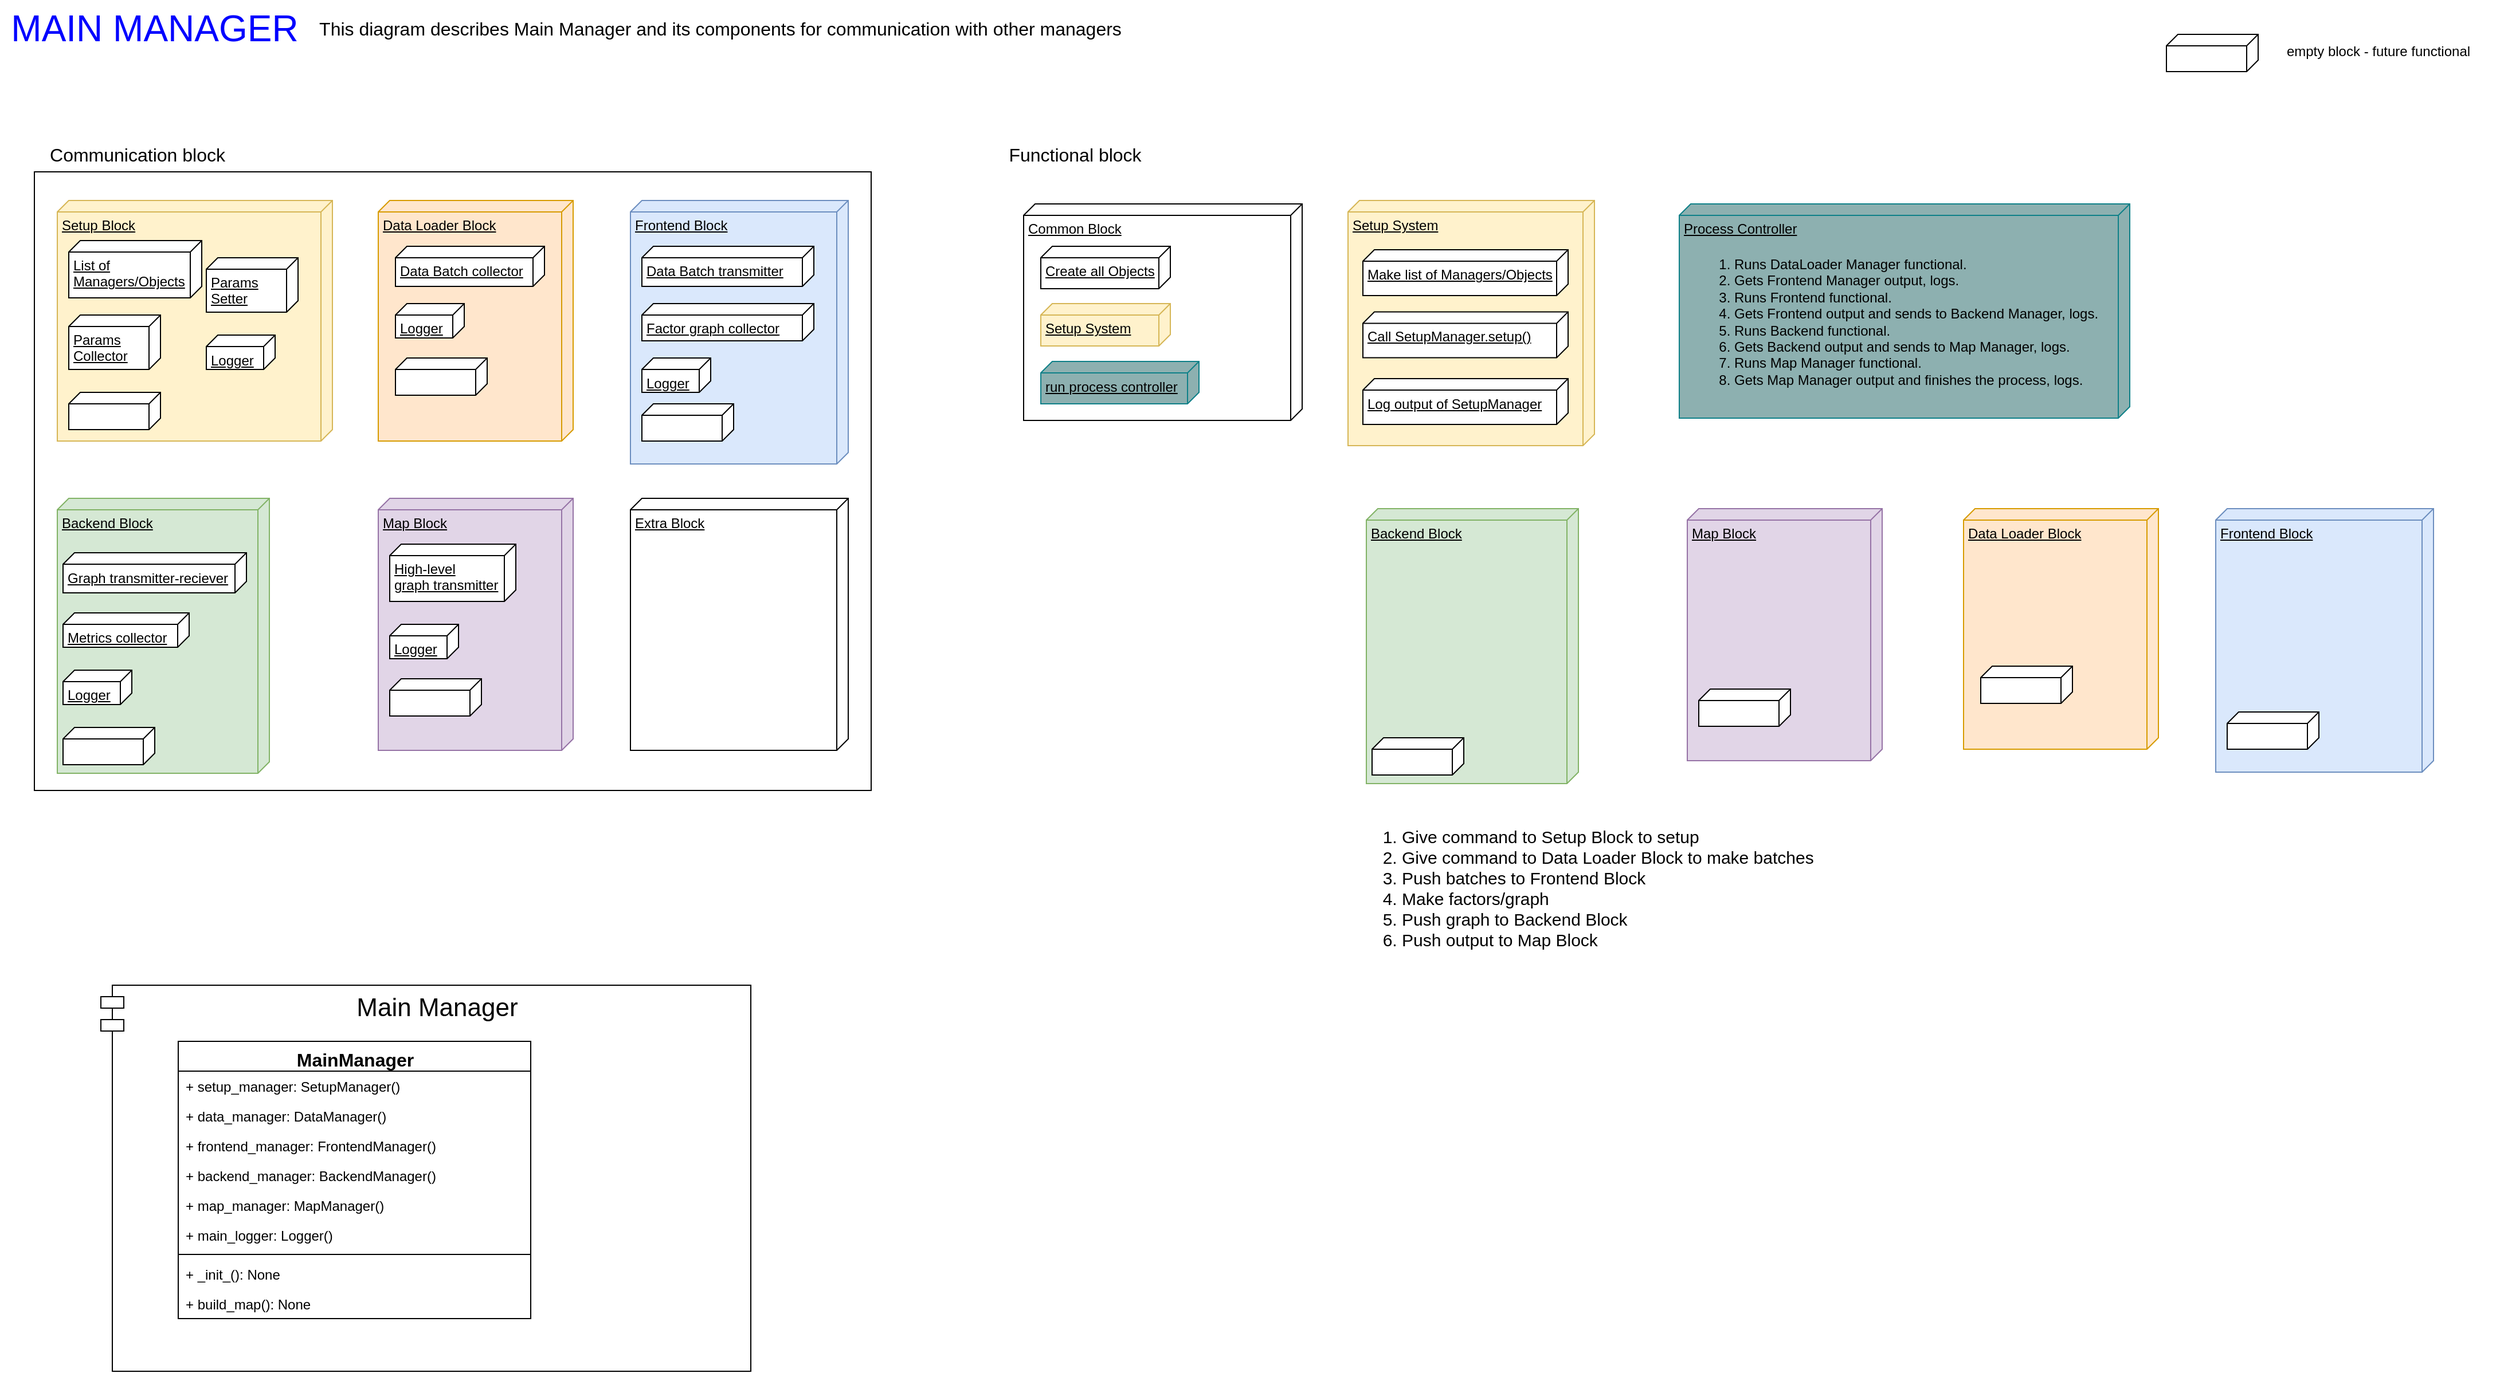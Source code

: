 <mxfile version="21.1.2" type="device">
  <diagram name="Page-1" id="5f0bae14-7c28-e335-631c-24af17079c00">
    <mxGraphModel dx="2458" dy="786" grid="0" gridSize="10" guides="1" tooltips="1" connect="1" arrows="1" fold="1" page="1" pageScale="1" pageWidth="1100" pageHeight="850" background="#ffffff" math="0" shadow="0">
      <root>
        <mxCell id="0" />
        <mxCell id="1" parent="0" />
        <mxCell id="ymg_eTwm7fZ-J4i8RU69-2" value="" style="rounded=0;whiteSpace=wrap;html=1;" parent="1" vertex="1">
          <mxGeometry x="-1070" y="150" width="730" height="540" as="geometry" />
        </mxCell>
        <mxCell id="bYLHimvO4HQw0voRVMWc-2" value="Setup Block" style="verticalAlign=top;align=left;spacingTop=8;spacingLeft=2;spacingRight=12;shape=cube;size=10;direction=south;fontStyle=4;html=1;whiteSpace=wrap;fillColor=#fff2cc;strokeColor=#d6b656;" parent="1" vertex="1">
          <mxGeometry x="-1050" y="175" width="240" height="210" as="geometry" />
        </mxCell>
        <mxCell id="bYLHimvO4HQw0voRVMWc-3" value="Data Loader Block" style="verticalAlign=top;align=left;spacingTop=8;spacingLeft=2;spacingRight=12;shape=cube;size=10;direction=south;fontStyle=4;html=1;whiteSpace=wrap;fillColor=#ffe6cc;strokeColor=#d79b00;" parent="1" vertex="1">
          <mxGeometry x="-770" y="175" width="170" height="210" as="geometry" />
        </mxCell>
        <mxCell id="bYLHimvO4HQw0voRVMWc-4" value="Backend Block" style="verticalAlign=top;align=left;spacingTop=8;spacingLeft=2;spacingRight=12;shape=cube;size=10;direction=south;fontStyle=4;html=1;whiteSpace=wrap;fillColor=#d5e8d4;strokeColor=#82b366;" parent="1" vertex="1">
          <mxGeometry x="-1050" y="435" width="185" height="240" as="geometry" />
        </mxCell>
        <mxCell id="bYLHimvO4HQw0voRVMWc-5" value="Map Block" style="verticalAlign=top;align=left;spacingTop=8;spacingLeft=2;spacingRight=12;shape=cube;size=10;direction=south;fontStyle=4;html=1;whiteSpace=wrap;fillColor=#e1d5e7;strokeColor=#9673a6;" parent="1" vertex="1">
          <mxGeometry x="-770" y="435" width="170" height="220" as="geometry" />
        </mxCell>
        <mxCell id="bYLHimvO4HQw0voRVMWc-6" value="Frontend Block" style="verticalAlign=top;align=left;spacingTop=8;spacingLeft=2;spacingRight=12;shape=cube;size=10;direction=south;fontStyle=4;html=1;whiteSpace=wrap;fillColor=#dae8fc;strokeColor=#6c8ebf;" parent="1" vertex="1">
          <mxGeometry x="-550" y="175" width="190" height="230" as="geometry" />
        </mxCell>
        <mxCell id="bYLHimvO4HQw0voRVMWc-7" value="Extra Block" style="verticalAlign=top;align=left;spacingTop=8;spacingLeft=2;spacingRight=12;shape=cube;size=10;direction=south;fontStyle=4;html=1;whiteSpace=wrap;" parent="1" vertex="1">
          <mxGeometry x="-550" y="435" width="190" height="220" as="geometry" />
        </mxCell>
        <mxCell id="bYLHimvO4HQw0voRVMWc-9" value="List of Managers/Objects" style="verticalAlign=top;align=left;spacingTop=8;spacingLeft=2;spacingRight=12;shape=cube;size=10;direction=south;fontStyle=4;html=1;whiteSpace=wrap;" parent="1" vertex="1">
          <mxGeometry x="-1040" y="210" width="116" height="50" as="geometry" />
        </mxCell>
        <mxCell id="bYLHimvO4HQw0voRVMWc-10" value="Params Collector" style="verticalAlign=top;align=left;spacingTop=8;spacingLeft=2;spacingRight=12;shape=cube;size=10;direction=south;fontStyle=4;html=1;whiteSpace=wrap;" parent="1" vertex="1">
          <mxGeometry x="-1040" y="275" width="80" height="47.5" as="geometry" />
        </mxCell>
        <mxCell id="bYLHimvO4HQw0voRVMWc-11" value="Params&lt;br&gt;Setter" style="verticalAlign=top;align=left;spacingTop=8;spacingLeft=2;spacingRight=12;shape=cube;size=10;direction=south;fontStyle=4;html=1;whiteSpace=wrap;" parent="1" vertex="1">
          <mxGeometry x="-920" y="225" width="80" height="47.5" as="geometry" />
        </mxCell>
        <mxCell id="bYLHimvO4HQw0voRVMWc-12" value="Logger" style="verticalAlign=top;align=left;spacingTop=8;spacingLeft=2;spacingRight=12;shape=cube;size=10;direction=south;fontStyle=4;html=1;whiteSpace=wrap;" parent="1" vertex="1">
          <mxGeometry x="-920" y="292.5" width="60" height="30" as="geometry" />
        </mxCell>
        <mxCell id="bYLHimvO4HQw0voRVMWc-15" value="Data Batch collector" style="verticalAlign=top;align=left;spacingTop=8;spacingLeft=2;spacingRight=12;shape=cube;size=10;direction=south;fontStyle=4;html=1;whiteSpace=wrap;" parent="1" vertex="1">
          <mxGeometry x="-755" y="215" width="130" height="35" as="geometry" />
        </mxCell>
        <mxCell id="bYLHimvO4HQw0voRVMWc-16" value="Logger" style="verticalAlign=top;align=left;spacingTop=8;spacingLeft=2;spacingRight=12;shape=cube;size=10;direction=south;fontStyle=4;html=1;whiteSpace=wrap;" parent="1" vertex="1">
          <mxGeometry x="-755" y="265" width="60" height="30" as="geometry" />
        </mxCell>
        <mxCell id="bYLHimvO4HQw0voRVMWc-39" value="Data Batch transmitter" style="verticalAlign=top;align=left;spacingTop=8;spacingLeft=2;spacingRight=12;shape=cube;size=10;direction=south;fontStyle=4;html=1;whiteSpace=wrap;" parent="1" vertex="1">
          <mxGeometry x="-540" y="215" width="150" height="35" as="geometry" />
        </mxCell>
        <mxCell id="bYLHimvO4HQw0voRVMWc-41" value="Factor graph collector" style="verticalAlign=top;align=left;spacingTop=8;spacingLeft=2;spacingRight=12;shape=cube;size=10;direction=south;fontStyle=4;html=1;whiteSpace=wrap;" parent="1" vertex="1">
          <mxGeometry x="-540" y="265" width="150" height="32.5" as="geometry" />
        </mxCell>
        <mxCell id="bYLHimvO4HQw0voRVMWc-43" value="Logger" style="verticalAlign=top;align=left;spacingTop=8;spacingLeft=2;spacingRight=12;shape=cube;size=10;direction=south;fontStyle=4;html=1;whiteSpace=wrap;" parent="1" vertex="1">
          <mxGeometry x="-540" y="312.5" width="60" height="30" as="geometry" />
        </mxCell>
        <mxCell id="bYLHimvO4HQw0voRVMWc-60" value="Graph transmitter-reciever" style="verticalAlign=top;align=left;spacingTop=8;spacingLeft=2;spacingRight=12;shape=cube;size=10;direction=south;fontStyle=4;html=1;whiteSpace=wrap;" parent="1" vertex="1">
          <mxGeometry x="-1045" y="482.5" width="160" height="35" as="geometry" />
        </mxCell>
        <mxCell id="bYLHimvO4HQw0voRVMWc-62" value="Metrics collector" style="verticalAlign=top;align=left;spacingTop=8;spacingLeft=2;spacingRight=12;shape=cube;size=10;direction=south;fontStyle=4;html=1;whiteSpace=wrap;" parent="1" vertex="1">
          <mxGeometry x="-1045" y="535" width="110" height="30" as="geometry" />
        </mxCell>
        <mxCell id="bYLHimvO4HQw0voRVMWc-63" value="Logger" style="verticalAlign=top;align=left;spacingTop=8;spacingLeft=2;spacingRight=12;shape=cube;size=10;direction=south;fontStyle=4;html=1;whiteSpace=wrap;" parent="1" vertex="1">
          <mxGeometry x="-1045" y="585" width="60" height="30" as="geometry" />
        </mxCell>
        <mxCell id="bYLHimvO4HQw0voRVMWc-80" value="High-level &lt;br&gt;graph transmitter" style="verticalAlign=top;align=left;spacingTop=8;spacingLeft=2;spacingRight=12;shape=cube;size=10;direction=south;fontStyle=4;html=1;whiteSpace=wrap;" parent="1" vertex="1">
          <mxGeometry x="-760" y="475" width="110" height="50" as="geometry" />
        </mxCell>
        <mxCell id="bYLHimvO4HQw0voRVMWc-83" value="Logger" style="verticalAlign=top;align=left;spacingTop=8;spacingLeft=2;spacingRight=12;shape=cube;size=10;direction=south;fontStyle=4;html=1;whiteSpace=wrap;" parent="1" vertex="1">
          <mxGeometry x="-760" y="545" width="60" height="30" as="geometry" />
        </mxCell>
        <mxCell id="bYLHimvO4HQw0voRVMWc-84" value="&lt;font color=&quot;#0000ff&quot; style=&quot;font-size: 32px;&quot;&gt;MAIN MANAGER&lt;/font&gt;" style="text;html=1;strokeColor=none;fillColor=none;align=center;verticalAlign=middle;whiteSpace=wrap;rounded=0;" parent="1" vertex="1">
          <mxGeometry x="-1100" width="270" height="50" as="geometry" />
        </mxCell>
        <mxCell id="bYLHimvO4HQw0voRVMWc-86" value="" style="verticalAlign=top;align=left;spacingTop=8;spacingLeft=2;spacingRight=12;shape=cube;size=10;direction=south;fontStyle=4;html=1;whiteSpace=wrap;" parent="1" vertex="1">
          <mxGeometry x="-755" y="312.5" width="80" height="32.5" as="geometry" />
        </mxCell>
        <mxCell id="bYLHimvO4HQw0voRVMWc-87" value="" style="verticalAlign=top;align=left;spacingTop=8;spacingLeft=2;spacingRight=12;shape=cube;size=10;direction=south;fontStyle=4;html=1;whiteSpace=wrap;" parent="1" vertex="1">
          <mxGeometry x="-540" y="352.5" width="80" height="32.5" as="geometry" />
        </mxCell>
        <mxCell id="bYLHimvO4HQw0voRVMWc-88" value="" style="verticalAlign=top;align=left;spacingTop=8;spacingLeft=2;spacingRight=12;shape=cube;size=10;direction=south;fontStyle=4;html=1;whiteSpace=wrap;" parent="1" vertex="1">
          <mxGeometry x="-1040" y="342.5" width="80" height="32.5" as="geometry" />
        </mxCell>
        <mxCell id="bYLHimvO4HQw0voRVMWc-89" value="" style="verticalAlign=top;align=left;spacingTop=8;spacingLeft=2;spacingRight=12;shape=cube;size=10;direction=south;fontStyle=4;html=1;whiteSpace=wrap;" parent="1" vertex="1">
          <mxGeometry x="-1045" y="635" width="80" height="32.5" as="geometry" />
        </mxCell>
        <mxCell id="bYLHimvO4HQw0voRVMWc-90" value="" style="verticalAlign=top;align=left;spacingTop=8;spacingLeft=2;spacingRight=12;shape=cube;size=10;direction=south;fontStyle=4;html=1;whiteSpace=wrap;" parent="1" vertex="1">
          <mxGeometry x="-760" y="592.5" width="80" height="32.5" as="geometry" />
        </mxCell>
        <mxCell id="bYLHimvO4HQw0voRVMWc-91" value="&lt;font style=&quot;font-size: 16px;&quot;&gt;This diagram describes Main Manager and its components for communication with other managers&lt;/font&gt;" style="text;html=1;strokeColor=none;fillColor=none;align=center;verticalAlign=middle;whiteSpace=wrap;rounded=0;" parent="1" vertex="1">
          <mxGeometry x="-830" y="5" width="717" height="40" as="geometry" />
        </mxCell>
        <mxCell id="bYLHimvO4HQw0voRVMWc-92" value="" style="verticalAlign=top;align=left;spacingTop=8;spacingLeft=2;spacingRight=12;shape=cube;size=10;direction=south;fontStyle=4;html=1;whiteSpace=wrap;" parent="1" vertex="1">
          <mxGeometry x="790" y="30" width="80" height="32.5" as="geometry" />
        </mxCell>
        <mxCell id="bYLHimvO4HQw0voRVMWc-93" value="empty block - future functional" style="text;html=1;strokeColor=none;fillColor=none;align=center;verticalAlign=middle;whiteSpace=wrap;rounded=0;" parent="1" vertex="1">
          <mxGeometry x="870" y="30" width="210" height="30" as="geometry" />
        </mxCell>
        <mxCell id="ymg_eTwm7fZ-J4i8RU69-3" value="&lt;font style=&quot;font-size: 16px;&quot;&gt;Communication block&lt;/font&gt;" style="text;html=1;strokeColor=none;fillColor=none;align=center;verticalAlign=middle;whiteSpace=wrap;rounded=0;" parent="1" vertex="1">
          <mxGeometry x="-1070" y="120" width="180" height="30" as="geometry" />
        </mxCell>
        <mxCell id="ymg_eTwm7fZ-J4i8RU69-5" value="Setup System" style="verticalAlign=top;align=left;spacingTop=8;spacingLeft=2;spacingRight=12;shape=cube;size=10;direction=south;fontStyle=4;html=1;whiteSpace=wrap;fillColor=#fff2cc;strokeColor=#d6b656;" parent="1" vertex="1">
          <mxGeometry x="76" y="175" width="215" height="214" as="geometry" />
        </mxCell>
        <mxCell id="ymg_eTwm7fZ-J4i8RU69-6" value="Data Loader Block" style="verticalAlign=top;align=left;spacingTop=8;spacingLeft=2;spacingRight=12;shape=cube;size=10;direction=south;fontStyle=4;html=1;whiteSpace=wrap;fillColor=#ffe6cc;strokeColor=#d79b00;" parent="1" vertex="1">
          <mxGeometry x="613" y="444" width="170" height="210" as="geometry" />
        </mxCell>
        <mxCell id="ymg_eTwm7fZ-J4i8RU69-7" value="Backend Block" style="verticalAlign=top;align=left;spacingTop=8;spacingLeft=2;spacingRight=12;shape=cube;size=10;direction=south;fontStyle=4;html=1;whiteSpace=wrap;fillColor=#d5e8d4;strokeColor=#82b366;" parent="1" vertex="1">
          <mxGeometry x="92" y="444" width="185" height="240" as="geometry" />
        </mxCell>
        <mxCell id="ymg_eTwm7fZ-J4i8RU69-8" value="Map Block" style="verticalAlign=top;align=left;spacingTop=8;spacingLeft=2;spacingRight=12;shape=cube;size=10;direction=south;fontStyle=4;html=1;whiteSpace=wrap;fillColor=#e1d5e7;strokeColor=#9673a6;" parent="1" vertex="1">
          <mxGeometry x="372" y="444" width="170" height="220" as="geometry" />
        </mxCell>
        <mxCell id="ymg_eTwm7fZ-J4i8RU69-9" value="Frontend Block" style="verticalAlign=top;align=left;spacingTop=8;spacingLeft=2;spacingRight=12;shape=cube;size=10;direction=south;fontStyle=4;html=1;whiteSpace=wrap;fillColor=#dae8fc;strokeColor=#6c8ebf;" parent="1" vertex="1">
          <mxGeometry x="833" y="444" width="190" height="230" as="geometry" />
        </mxCell>
        <mxCell id="ymg_eTwm7fZ-J4i8RU69-10" value="Common Block" style="verticalAlign=top;align=left;spacingTop=8;spacingLeft=2;spacingRight=12;shape=cube;size=10;direction=south;fontStyle=4;html=1;whiteSpace=wrap;" parent="1" vertex="1">
          <mxGeometry x="-207" y="178" width="243" height="189" as="geometry" />
        </mxCell>
        <mxCell id="ymg_eTwm7fZ-J4i8RU69-25" value="" style="verticalAlign=top;align=left;spacingTop=8;spacingLeft=2;spacingRight=12;shape=cube;size=10;direction=south;fontStyle=4;html=1;whiteSpace=wrap;" parent="1" vertex="1">
          <mxGeometry x="628" y="581.5" width="80" height="32.5" as="geometry" />
        </mxCell>
        <mxCell id="ymg_eTwm7fZ-J4i8RU69-26" value="" style="verticalAlign=top;align=left;spacingTop=8;spacingLeft=2;spacingRight=12;shape=cube;size=10;direction=south;fontStyle=4;html=1;whiteSpace=wrap;" parent="1" vertex="1">
          <mxGeometry x="843" y="621.5" width="80" height="32.5" as="geometry" />
        </mxCell>
        <mxCell id="ymg_eTwm7fZ-J4i8RU69-27" value="Make list of Managers/Objects" style="verticalAlign=top;align=left;spacingTop=8;spacingLeft=2;spacingRight=12;shape=cube;size=10;direction=south;fontStyle=4;html=1;whiteSpace=wrap;" parent="1" vertex="1">
          <mxGeometry x="89" y="218" width="179" height="40" as="geometry" />
        </mxCell>
        <mxCell id="ymg_eTwm7fZ-J4i8RU69-28" value="" style="verticalAlign=top;align=left;spacingTop=8;spacingLeft=2;spacingRight=12;shape=cube;size=10;direction=south;fontStyle=4;html=1;whiteSpace=wrap;" parent="1" vertex="1">
          <mxGeometry x="97" y="644" width="80" height="32.5" as="geometry" />
        </mxCell>
        <mxCell id="ymg_eTwm7fZ-J4i8RU69-29" value="" style="verticalAlign=top;align=left;spacingTop=8;spacingLeft=2;spacingRight=12;shape=cube;size=10;direction=south;fontStyle=4;html=1;whiteSpace=wrap;" parent="1" vertex="1">
          <mxGeometry x="382" y="601.5" width="80" height="32.5" as="geometry" />
        </mxCell>
        <mxCell id="ymg_eTwm7fZ-J4i8RU69-30" value="&lt;font style=&quot;font-size: 16px;&quot;&gt;Functional block&lt;/font&gt;" style="text;html=1;strokeColor=none;fillColor=none;align=center;verticalAlign=middle;whiteSpace=wrap;rounded=0;" parent="1" vertex="1">
          <mxGeometry x="-227" y="120" width="130" height="30" as="geometry" />
        </mxCell>
        <mxCell id="ymg_eTwm7fZ-J4i8RU69-36" value="&lt;ol style=&quot;font-size: 15px;&quot;&gt;&lt;li&gt;Give command to Setup Block to setup&lt;/li&gt;&lt;li&gt;Give command to Data Loader Block to make batches&lt;/li&gt;&lt;li&gt;Push batches to Frontend Block&lt;/li&gt;&lt;li&gt;Make factors/graph&lt;/li&gt;&lt;li&gt;Push graph to Backend Block&lt;/li&gt;&lt;li&gt;Push output to Map Block&lt;/li&gt;&lt;/ol&gt;" style="text;strokeColor=none;fillColor=none;html=1;whiteSpace=wrap;verticalAlign=middle;overflow=hidden;rounded=0;" parent="1" vertex="1">
          <mxGeometry x="81" y="700" width="415" height="150" as="geometry" />
        </mxCell>
        <mxCell id="qA_206Aoyv-6Dq5fY1rq-1" value="Call SetupManager.setup()" style="verticalAlign=top;align=left;spacingTop=8;spacingLeft=2;spacingRight=12;shape=cube;size=10;direction=south;fontStyle=4;html=1;whiteSpace=wrap;" parent="1" vertex="1">
          <mxGeometry x="89" y="272.25" width="179" height="40" as="geometry" />
        </mxCell>
        <mxCell id="qA_206Aoyv-6Dq5fY1rq-2" value="Log output of SetupManager" style="verticalAlign=top;align=left;spacingTop=8;spacingLeft=2;spacingRight=12;shape=cube;size=10;direction=south;fontStyle=4;html=1;whiteSpace=wrap;" parent="1" vertex="1">
          <mxGeometry x="89" y="330.5" width="179" height="40" as="geometry" />
        </mxCell>
        <mxCell id="qA_206Aoyv-6Dq5fY1rq-3" value="Create all Objects" style="verticalAlign=top;align=left;spacingTop=8;spacingLeft=2;spacingRight=12;shape=cube;size=10;direction=south;fontStyle=4;html=1;whiteSpace=wrap;" parent="1" vertex="1">
          <mxGeometry x="-192" y="215" width="113" height="37" as="geometry" />
        </mxCell>
        <mxCell id="qA_206Aoyv-6Dq5fY1rq-4" value="Setup System" style="verticalAlign=top;align=left;spacingTop=8;spacingLeft=2;spacingRight=12;shape=cube;size=10;direction=south;fontStyle=4;html=1;whiteSpace=wrap;fillColor=#fff2cc;strokeColor=#d6b656;" parent="1" vertex="1">
          <mxGeometry x="-192" y="265" width="113" height="37" as="geometry" />
        </mxCell>
        <mxCell id="qA_206Aoyv-6Dq5fY1rq-5" value="run process controller" style="verticalAlign=top;align=left;spacingTop=8;spacingLeft=2;spacingRight=12;shape=cube;size=10;direction=south;fontStyle=4;html=1;whiteSpace=wrap;fillColor=#8DB0B0;strokeColor=#0e8088;" parent="1" vertex="1">
          <mxGeometry x="-192" y="315.5" width="138" height="37" as="geometry" />
        </mxCell>
        <mxCell id="qA_206Aoyv-6Dq5fY1rq-6" value="Process Controller" style="verticalAlign=top;align=left;spacingTop=8;spacingLeft=2;spacingRight=12;shape=cube;size=10;direction=south;fontStyle=4;html=1;whiteSpace=wrap;fillColor=#8DB0B0;strokeColor=#0e8088;" parent="1" vertex="1">
          <mxGeometry x="365" y="178" width="393" height="187" as="geometry" />
        </mxCell>
        <mxCell id="qA_206Aoyv-6Dq5fY1rq-7" value="&lt;ol style=&quot;&quot;&gt;&lt;li&gt;Runs&amp;nbsp;DataLoader Manager functional.&lt;/li&gt;&lt;li&gt;Gets Frontend Manager output, logs.&lt;/li&gt;&lt;li&gt;Runs Frontend functional.&lt;/li&gt;&lt;li&gt;Gets Frontend output and sends to Backend Manager, logs.&lt;/li&gt;&lt;li&gt;Runs Backend functional.&lt;/li&gt;&lt;li&gt;Gets Backend output and sends to Map Manager, logs.&lt;/li&gt;&lt;li&gt;Runs Map Manager functional.&lt;/li&gt;&lt;li&gt;Gets Map Manager output and finishes the process, logs.&lt;/li&gt;&lt;/ol&gt;" style="text;strokeColor=none;fillColor=none;html=1;whiteSpace=wrap;verticalAlign=middle;overflow=hidden;rounded=0;" parent="1" vertex="1">
          <mxGeometry x="371" y="210" width="370" height="132.5" as="geometry" />
        </mxCell>
        <mxCell id="wG_TOprUD2TI2NFrCxs7-1" value="&lt;font style=&quot;font-size: 22px;&quot;&gt;Main Manager&lt;/font&gt;" style="shape=module;align=left;spacingLeft=20;align=center;verticalAlign=top;whiteSpace=wrap;html=1;" parent="1" vertex="1">
          <mxGeometry x="-1012" y="860" width="567" height="337" as="geometry" />
        </mxCell>
        <mxCell id="HuXE95MxmL2E_wQSAet0-1" value="&lt;font style=&quot;font-size: 16px;&quot;&gt;MainManager&lt;/font&gt;" style="swimlane;fontStyle=1;align=center;verticalAlign=top;childLayout=stackLayout;horizontal=1;startSize=26;horizontalStack=0;resizeParent=1;resizeParentMax=0;resizeLast=0;collapsible=1;marginBottom=0;whiteSpace=wrap;html=1;" vertex="1" parent="1">
          <mxGeometry x="-944.5" y="909" width="307.5" height="242" as="geometry" />
        </mxCell>
        <mxCell id="HuXE95MxmL2E_wQSAet0-2" value="+ setup_manager: SetupManager()" style="text;strokeColor=none;fillColor=none;align=left;verticalAlign=top;spacingLeft=4;spacingRight=4;overflow=hidden;rotatable=0;points=[[0,0.5],[1,0.5]];portConstraint=eastwest;whiteSpace=wrap;html=1;" vertex="1" parent="HuXE95MxmL2E_wQSAet0-1">
          <mxGeometry y="26" width="307.5" height="26" as="geometry" />
        </mxCell>
        <mxCell id="HuXE95MxmL2E_wQSAet0-11" value="+ data_manager: DataManager()" style="text;strokeColor=none;fillColor=none;align=left;verticalAlign=top;spacingLeft=4;spacingRight=4;overflow=hidden;rotatable=0;points=[[0,0.5],[1,0.5]];portConstraint=eastwest;whiteSpace=wrap;html=1;" vertex="1" parent="HuXE95MxmL2E_wQSAet0-1">
          <mxGeometry y="52" width="307.5" height="26" as="geometry" />
        </mxCell>
        <mxCell id="HuXE95MxmL2E_wQSAet0-10" value="+ frontend_manager: FrontendManager()" style="text;strokeColor=none;fillColor=none;align=left;verticalAlign=top;spacingLeft=4;spacingRight=4;overflow=hidden;rotatable=0;points=[[0,0.5],[1,0.5]];portConstraint=eastwest;whiteSpace=wrap;html=1;" vertex="1" parent="HuXE95MxmL2E_wQSAet0-1">
          <mxGeometry y="78" width="307.5" height="26" as="geometry" />
        </mxCell>
        <mxCell id="HuXE95MxmL2E_wQSAet0-9" value="+ backend_manager: BackendManager()" style="text;strokeColor=none;fillColor=none;align=left;verticalAlign=top;spacingLeft=4;spacingRight=4;overflow=hidden;rotatable=0;points=[[0,0.5],[1,0.5]];portConstraint=eastwest;whiteSpace=wrap;html=1;" vertex="1" parent="HuXE95MxmL2E_wQSAet0-1">
          <mxGeometry y="104" width="307.5" height="26" as="geometry" />
        </mxCell>
        <mxCell id="HuXE95MxmL2E_wQSAet0-8" value="+ map_manager: MapManager()" style="text;strokeColor=none;fillColor=none;align=left;verticalAlign=top;spacingLeft=4;spacingRight=4;overflow=hidden;rotatable=0;points=[[0,0.5],[1,0.5]];portConstraint=eastwest;whiteSpace=wrap;html=1;" vertex="1" parent="HuXE95MxmL2E_wQSAet0-1">
          <mxGeometry y="130" width="307.5" height="26" as="geometry" />
        </mxCell>
        <mxCell id="HuXE95MxmL2E_wQSAet0-13" value="+ main_logger: Logger()" style="text;strokeColor=none;fillColor=none;align=left;verticalAlign=top;spacingLeft=4;spacingRight=4;overflow=hidden;rotatable=0;points=[[0,0.5],[1,0.5]];portConstraint=eastwest;whiteSpace=wrap;html=1;" vertex="1" parent="HuXE95MxmL2E_wQSAet0-1">
          <mxGeometry y="156" width="307.5" height="26" as="geometry" />
        </mxCell>
        <mxCell id="HuXE95MxmL2E_wQSAet0-5" value="" style="line;strokeWidth=1;fillColor=none;align=left;verticalAlign=middle;spacingTop=-1;spacingLeft=3;spacingRight=3;rotatable=0;labelPosition=right;points=[];portConstraint=eastwest;strokeColor=inherit;" vertex="1" parent="HuXE95MxmL2E_wQSAet0-1">
          <mxGeometry y="182" width="307.5" height="8" as="geometry" />
        </mxCell>
        <mxCell id="HuXE95MxmL2E_wQSAet0-7" value="+ _init_(): None" style="text;strokeColor=none;fillColor=none;align=left;verticalAlign=top;spacingLeft=4;spacingRight=4;overflow=hidden;rotatable=0;points=[[0,0.5],[1,0.5]];portConstraint=eastwest;whiteSpace=wrap;html=1;" vertex="1" parent="HuXE95MxmL2E_wQSAet0-1">
          <mxGeometry y="190" width="307.5" height="26" as="geometry" />
        </mxCell>
        <mxCell id="HuXE95MxmL2E_wQSAet0-6" value="+ build_map(): None" style="text;strokeColor=none;fillColor=none;align=left;verticalAlign=top;spacingLeft=4;spacingRight=4;overflow=hidden;rotatable=0;points=[[0,0.5],[1,0.5]];portConstraint=eastwest;whiteSpace=wrap;html=1;" vertex="1" parent="HuXE95MxmL2E_wQSAet0-1">
          <mxGeometry y="216" width="307.5" height="26" as="geometry" />
        </mxCell>
      </root>
    </mxGraphModel>
  </diagram>
</mxfile>
